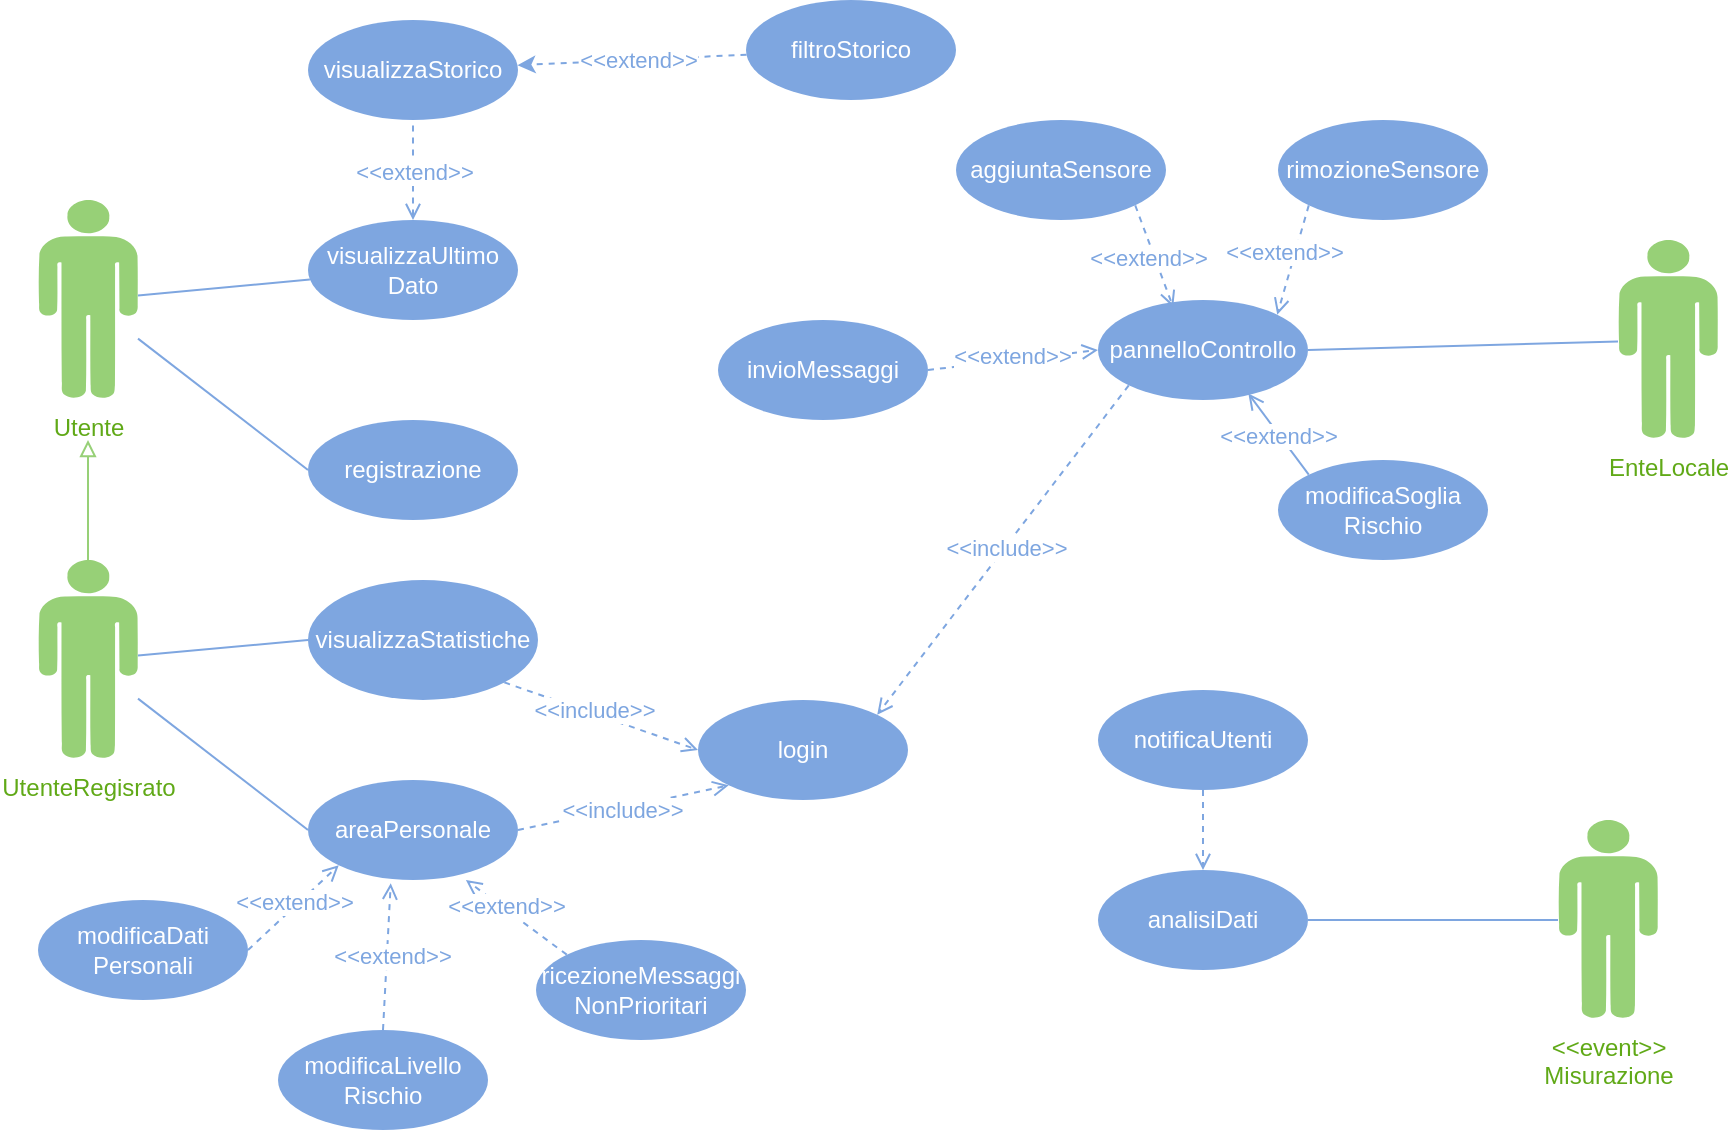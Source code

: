 <mxfile version="27.0.9">
  <diagram name="Pagina-1" id="xflLQY4jqIvOhIpabUGz">
    <mxGraphModel dx="1042" dy="722" grid="1" gridSize="10" guides="1" tooltips="1" connect="1" arrows="1" fold="1" page="1" pageScale="1" pageWidth="827" pageHeight="1169" math="0" shadow="0">
      <root>
        <mxCell id="0" />
        <mxCell id="1" parent="0" />
        <mxCell id="5S0tZLGz5VvMeQgxp51Q-30" value="" style="rounded=0;orthogonalLoop=1;jettySize=auto;html=1;startArrow=none;startFill=0;strokeColor=#7EA6E0;endArrow=none;" parent="1" source="5S0tZLGz5VvMeQgxp51Q-1" target="5S0tZLGz5VvMeQgxp51Q-10" edge="1">
          <mxGeometry relative="1" as="geometry" />
        </mxCell>
        <mxCell id="5S0tZLGz5VvMeQgxp51Q-31" style="rounded=0;orthogonalLoop=1;jettySize=auto;html=1;entryX=0;entryY=0.5;entryDx=0;entryDy=0;endArrow=none;startFill=0;strokeColor=#7EA6E0;" parent="1" source="5S0tZLGz5VvMeQgxp51Q-1" target="5S0tZLGz5VvMeQgxp51Q-13" edge="1">
          <mxGeometry relative="1" as="geometry" />
        </mxCell>
        <mxCell id="5S0tZLGz5VvMeQgxp51Q-1" value="&lt;font style=&quot;color: rgb(96, 169, 23);&quot;&gt;Utente&lt;/font&gt;" style="verticalLabelPosition=bottom;sketch=0;html=1;fillColor=#97D077;verticalAlign=top;align=center;pointerEvents=1;shape=mxgraph.cisco_safe.design.actor_2;" parent="1" vertex="1">
          <mxGeometry x="60" y="120" width="50" height="100" as="geometry" />
        </mxCell>
        <mxCell id="5S0tZLGz5VvMeQgxp51Q-39" style="rounded=0;orthogonalLoop=1;jettySize=auto;html=1;entryX=1;entryY=0.5;entryDx=0;entryDy=0;endArrow=none;startFill=0;strokeColor=#7EA6E0;" parent="1" source="5S0tZLGz5VvMeQgxp51Q-5" target="5S0tZLGz5VvMeQgxp51Q-26" edge="1">
          <mxGeometry relative="1" as="geometry" />
        </mxCell>
        <mxCell id="5S0tZLGz5VvMeQgxp51Q-5" value="&lt;font style=&quot;color: rgb(96, 169, 23);&quot;&gt;&amp;lt;&amp;lt;event&amp;gt;&amp;gt;&lt;/font&gt;&lt;div&gt;&lt;font style=&quot;color: rgb(96, 169, 23);&quot;&gt;Misurazione&lt;/font&gt;&lt;/div&gt;" style="verticalLabelPosition=bottom;sketch=0;html=1;fillColor=#97D077;verticalAlign=top;align=center;pointerEvents=1;shape=mxgraph.cisco_safe.design.actor_2;" parent="1" vertex="1">
          <mxGeometry x="820" y="430" width="50" height="100" as="geometry" />
        </mxCell>
        <mxCell id="5S0tZLGz5VvMeQgxp51Q-36" style="rounded=0;orthogonalLoop=1;jettySize=auto;html=1;entryX=0;entryY=0.5;entryDx=0;entryDy=0;endArrow=none;startFill=0;strokeColor=#7EA6E0;" parent="1" source="5S0tZLGz5VvMeQgxp51Q-7" target="5S0tZLGz5VvMeQgxp51Q-16" edge="1">
          <mxGeometry relative="1" as="geometry" />
        </mxCell>
        <mxCell id="5S0tZLGz5VvMeQgxp51Q-37" style="rounded=0;orthogonalLoop=1;jettySize=auto;html=1;entryX=0;entryY=0.5;entryDx=0;entryDy=0;endArrow=none;startFill=0;strokeColor=#7EA6E0;" parent="1" source="5S0tZLGz5VvMeQgxp51Q-7" target="5S0tZLGz5VvMeQgxp51Q-14" edge="1">
          <mxGeometry relative="1" as="geometry" />
        </mxCell>
        <mxCell id="ViLxzBqJOsgzUS6GisUL-1" style="rounded=0;orthogonalLoop=1;jettySize=auto;html=1;endArrow=block;endFill=0;strokeColor=#97D077;" edge="1" parent="1" source="5S0tZLGz5VvMeQgxp51Q-7">
          <mxGeometry relative="1" as="geometry">
            <mxPoint x="85" y="240" as="targetPoint" />
          </mxGeometry>
        </mxCell>
        <mxCell id="5S0tZLGz5VvMeQgxp51Q-7" value="&lt;font style=&quot;color: rgb(96, 169, 23);&quot;&gt;UtenteRegisrato&lt;/font&gt;" style="verticalLabelPosition=bottom;sketch=0;html=1;fillColor=#97D077;verticalAlign=top;align=center;pointerEvents=1;shape=mxgraph.cisco_safe.design.actor_2;" parent="1" vertex="1">
          <mxGeometry x="60" y="300" width="50" height="100" as="geometry" />
        </mxCell>
        <mxCell id="5S0tZLGz5VvMeQgxp51Q-38" style="rounded=0;orthogonalLoop=1;jettySize=auto;html=1;entryX=1;entryY=0.5;entryDx=0;entryDy=0;strokeColor=#7EA6E0;endArrow=none;startFill=0;" parent="1" source="5S0tZLGz5VvMeQgxp51Q-8" target="5S0tZLGz5VvMeQgxp51Q-20" edge="1">
          <mxGeometry relative="1" as="geometry" />
        </mxCell>
        <mxCell id="5S0tZLGz5VvMeQgxp51Q-8" value="&lt;font style=&quot;color: rgb(96, 169, 23);&quot;&gt;EnteLocale&lt;/font&gt;" style="verticalLabelPosition=bottom;sketch=0;html=1;fillColor=#97D077;verticalAlign=top;align=center;pointerEvents=1;shape=mxgraph.cisco_safe.design.actor_2;" parent="1" vertex="1">
          <mxGeometry x="850" y="140" width="50" height="100" as="geometry" />
        </mxCell>
        <mxCell id="5S0tZLGz5VvMeQgxp51Q-32" style="edgeStyle=orthogonalEdgeStyle;rounded=0;orthogonalLoop=1;jettySize=auto;html=1;exitX=0.5;exitY=0;exitDx=0;exitDy=0;entryX=0.5;entryY=1;entryDx=0;entryDy=0;startArrow=open;startFill=0;endArrow=none;dashed=1;strokeColor=#7EA6E0;" parent="1" source="5S0tZLGz5VvMeQgxp51Q-10" target="5S0tZLGz5VvMeQgxp51Q-11" edge="1">
          <mxGeometry relative="1" as="geometry" />
        </mxCell>
        <mxCell id="5S0tZLGz5VvMeQgxp51Q-33" value="&lt;font style=&quot;color: rgb(126, 166, 224);&quot;&gt;&amp;lt;&amp;lt;extend&amp;gt;&amp;gt;&lt;/font&gt;" style="edgeLabel;html=1;align=center;verticalAlign=middle;resizable=0;points=[];" parent="5S0tZLGz5VvMeQgxp51Q-32" vertex="1" connectable="0">
          <mxGeometry x="-0.04" y="6" relative="1" as="geometry">
            <mxPoint x="6" as="offset" />
          </mxGeometry>
        </mxCell>
        <mxCell id="5S0tZLGz5VvMeQgxp51Q-10" value="visualizzaUltimo&lt;div&gt;Dato&lt;/div&gt;" style="ellipse;whiteSpace=wrap;html=1;fillColor=#7EA6E0;strokeColor=none;fontColor=#FFFFFF;" parent="1" vertex="1">
          <mxGeometry x="195" y="130" width="105" height="50" as="geometry" />
        </mxCell>
        <mxCell id="5S0tZLGz5VvMeQgxp51Q-11" value="visualizzaStorico" style="ellipse;whiteSpace=wrap;html=1;fillColor=#7EA6E0;strokeColor=none;fontColor=#FFFFFF;" parent="1" vertex="1">
          <mxGeometry x="195" y="30" width="105" height="50" as="geometry" />
        </mxCell>
        <mxCell id="5S0tZLGz5VvMeQgxp51Q-34" style="rounded=0;orthogonalLoop=1;jettySize=auto;html=1;dashed=1;strokeColor=#7EA6E0;" parent="1" source="5S0tZLGz5VvMeQgxp51Q-12" target="5S0tZLGz5VvMeQgxp51Q-11" edge="1">
          <mxGeometry relative="1" as="geometry" />
        </mxCell>
        <mxCell id="5S0tZLGz5VvMeQgxp51Q-35" value="&lt;span style=&quot;color: rgb(126, 166, 224);&quot;&gt;&amp;lt;&amp;lt;extend&amp;gt;&amp;gt;&lt;/span&gt;" style="edgeLabel;html=1;align=center;verticalAlign=middle;resizable=0;points=[];" parent="5S0tZLGz5VvMeQgxp51Q-34" vertex="1" connectable="0">
          <mxGeometry x="-0.04" relative="1" as="geometry">
            <mxPoint as="offset" />
          </mxGeometry>
        </mxCell>
        <mxCell id="5S0tZLGz5VvMeQgxp51Q-12" value="filtroStorico" style="ellipse;whiteSpace=wrap;html=1;fillColor=#7EA6E0;strokeColor=none;fontColor=#FFFFFF;" parent="1" vertex="1">
          <mxGeometry x="414" y="20" width="105" height="50" as="geometry" />
        </mxCell>
        <mxCell id="5S0tZLGz5VvMeQgxp51Q-13" value="registrazione" style="ellipse;whiteSpace=wrap;html=1;fillColor=#7EA6E0;strokeColor=none;fontColor=#FFFFFF;" parent="1" vertex="1">
          <mxGeometry x="195" y="230" width="105" height="50" as="geometry" />
        </mxCell>
        <mxCell id="5S0tZLGz5VvMeQgxp51Q-57" style="rounded=0;orthogonalLoop=1;jettySize=auto;html=1;exitX=1;exitY=1;exitDx=0;exitDy=0;entryX=0;entryY=0.5;entryDx=0;entryDy=0;dashed=1;endArrow=open;endFill=0;strokeColor=#7EA6E0;" parent="1" source="5S0tZLGz5VvMeQgxp51Q-14" target="5S0tZLGz5VvMeQgxp51Q-15" edge="1">
          <mxGeometry relative="1" as="geometry" />
        </mxCell>
        <mxCell id="5S0tZLGz5VvMeQgxp51Q-58" value="&lt;span style=&quot;color: rgb(126, 166, 224);&quot;&gt;&amp;lt;&amp;lt;include&amp;gt;&amp;gt;&lt;/span&gt;" style="edgeLabel;html=1;align=center;verticalAlign=middle;resizable=0;points=[];" parent="5S0tZLGz5VvMeQgxp51Q-57" vertex="1" connectable="0">
          <mxGeometry x="-0.095" y="2" relative="1" as="geometry">
            <mxPoint as="offset" />
          </mxGeometry>
        </mxCell>
        <mxCell id="5S0tZLGz5VvMeQgxp51Q-14" value="visualizzaStatistiche" style="ellipse;whiteSpace=wrap;html=1;fillColor=#7EA6E0;strokeColor=none;fontColor=#FFFFFF;" parent="1" vertex="1">
          <mxGeometry x="195" y="310" width="115" height="60" as="geometry" />
        </mxCell>
        <mxCell id="5S0tZLGz5VvMeQgxp51Q-15" value="login" style="ellipse;whiteSpace=wrap;html=1;fillColor=#7EA6E0;strokeColor=none;fontColor=#FFFFFF;" parent="1" vertex="1">
          <mxGeometry x="390" y="370" width="105" height="50" as="geometry" />
        </mxCell>
        <mxCell id="5S0tZLGz5VvMeQgxp51Q-55" style="rounded=0;orthogonalLoop=1;jettySize=auto;html=1;exitX=1;exitY=0.5;exitDx=0;exitDy=0;entryX=0;entryY=1;entryDx=0;entryDy=0;endArrow=open;endFill=0;dashed=1;strokeColor=#7EA6E0;" parent="1" source="5S0tZLGz5VvMeQgxp51Q-16" target="5S0tZLGz5VvMeQgxp51Q-15" edge="1">
          <mxGeometry relative="1" as="geometry" />
        </mxCell>
        <mxCell id="5S0tZLGz5VvMeQgxp51Q-56" value="&lt;font style=&quot;color: rgb(126, 166, 224);&quot;&gt;&amp;lt;&amp;lt;include&amp;gt;&amp;gt;&lt;/font&gt;" style="edgeLabel;html=1;align=center;verticalAlign=middle;resizable=0;points=[];" parent="5S0tZLGz5VvMeQgxp51Q-55" vertex="1" connectable="0">
          <mxGeometry x="-0.012" y="-1" relative="1" as="geometry">
            <mxPoint as="offset" />
          </mxGeometry>
        </mxCell>
        <mxCell id="5S0tZLGz5VvMeQgxp51Q-16" value="areaPersonale" style="ellipse;whiteSpace=wrap;html=1;fillColor=#7EA6E0;strokeColor=none;fontColor=#FFFFFF;" parent="1" vertex="1">
          <mxGeometry x="195" y="410" width="105" height="50" as="geometry" />
        </mxCell>
        <mxCell id="5S0tZLGz5VvMeQgxp51Q-49" style="rounded=0;orthogonalLoop=1;jettySize=auto;html=1;exitX=1;exitY=0.5;exitDx=0;exitDy=0;entryX=0;entryY=1;entryDx=0;entryDy=0;dashed=1;endArrow=open;endFill=0;strokeColor=#7EA6E0;" parent="1" source="5S0tZLGz5VvMeQgxp51Q-17" target="5S0tZLGz5VvMeQgxp51Q-16" edge="1">
          <mxGeometry relative="1" as="geometry" />
        </mxCell>
        <mxCell id="5S0tZLGz5VvMeQgxp51Q-52" value="&lt;span style=&quot;color: rgb(126, 166, 224);&quot;&gt;&amp;lt;&amp;lt;extend&amp;gt;&amp;gt;&lt;/span&gt;" style="edgeLabel;html=1;align=center;verticalAlign=middle;resizable=0;points=[];" parent="5S0tZLGz5VvMeQgxp51Q-49" vertex="1" connectable="0">
          <mxGeometry x="0.059" y="2" relative="1" as="geometry">
            <mxPoint as="offset" />
          </mxGeometry>
        </mxCell>
        <mxCell id="5S0tZLGz5VvMeQgxp51Q-17" value="modificaDati&lt;div&gt;Personali&lt;/div&gt;" style="ellipse;whiteSpace=wrap;html=1;fillColor=#7EA6E0;strokeColor=none;fontColor=#FFFFFF;" parent="1" vertex="1">
          <mxGeometry x="60" y="470" width="105" height="50" as="geometry" />
        </mxCell>
        <mxCell id="5S0tZLGz5VvMeQgxp51Q-18" value="modificaLivello&lt;div&gt;Rischio&lt;/div&gt;" style="ellipse;whiteSpace=wrap;html=1;fillColor=#7EA6E0;strokeColor=none;fontColor=#FFFFFF;" parent="1" vertex="1">
          <mxGeometry x="180" y="535" width="105" height="50" as="geometry" />
        </mxCell>
        <mxCell id="5S0tZLGz5VvMeQgxp51Q-19" value="ricezioneMessaggi&lt;div&gt;NonPrioritari&lt;/div&gt;" style="ellipse;whiteSpace=wrap;html=1;fillColor=#7EA6E0;strokeColor=none;fontColor=#FFFFFF;" parent="1" vertex="1">
          <mxGeometry x="309" y="490" width="105" height="50" as="geometry" />
        </mxCell>
        <mxCell id="5S0tZLGz5VvMeQgxp51Q-59" style="rounded=0;orthogonalLoop=1;jettySize=auto;html=1;exitX=0;exitY=1;exitDx=0;exitDy=0;entryX=1;entryY=0;entryDx=0;entryDy=0;dashed=1;endArrow=open;endFill=0;strokeColor=#7EA6E0;" parent="1" source="5S0tZLGz5VvMeQgxp51Q-20" target="5S0tZLGz5VvMeQgxp51Q-15" edge="1">
          <mxGeometry relative="1" as="geometry" />
        </mxCell>
        <mxCell id="5S0tZLGz5VvMeQgxp51Q-60" value="&lt;span style=&quot;color: rgb(126, 166, 224);&quot;&gt;&amp;lt;&amp;lt;include&amp;gt;&amp;gt;&lt;/span&gt;" style="edgeLabel;html=1;align=center;verticalAlign=middle;resizable=0;points=[];" parent="5S0tZLGz5VvMeQgxp51Q-59" vertex="1" connectable="0">
          <mxGeometry x="-0.014" relative="1" as="geometry">
            <mxPoint as="offset" />
          </mxGeometry>
        </mxCell>
        <mxCell id="5S0tZLGz5VvMeQgxp51Q-20" value="pannelloControllo" style="ellipse;whiteSpace=wrap;html=1;fillColor=#7EA6E0;strokeColor=none;fontColor=#FFFFFF;" parent="1" vertex="1">
          <mxGeometry x="590" y="170" width="105" height="50" as="geometry" />
        </mxCell>
        <mxCell id="5S0tZLGz5VvMeQgxp51Q-21" value="aggiuntaSensore" style="ellipse;whiteSpace=wrap;html=1;fillColor=#7EA6E0;strokeColor=none;fontColor=#FFFFFF;" parent="1" vertex="1">
          <mxGeometry x="519" y="80" width="105" height="50" as="geometry" />
        </mxCell>
        <mxCell id="5S0tZLGz5VvMeQgxp51Q-42" style="rounded=0;orthogonalLoop=1;jettySize=auto;html=1;exitX=0;exitY=1;exitDx=0;exitDy=0;entryX=1;entryY=0;entryDx=0;entryDy=0;endArrow=open;endFill=0;dashed=1;strokeColor=#7EA6E0;" parent="1" source="5S0tZLGz5VvMeQgxp51Q-22" target="5S0tZLGz5VvMeQgxp51Q-20" edge="1">
          <mxGeometry relative="1" as="geometry" />
        </mxCell>
        <mxCell id="5S0tZLGz5VvMeQgxp51Q-43" value="&lt;span style=&quot;color: rgb(126, 166, 224);&quot;&gt;&amp;lt;&amp;lt;extend&amp;gt;&amp;gt;&lt;/span&gt;" style="edgeLabel;html=1;align=center;verticalAlign=middle;resizable=0;points=[];" parent="5S0tZLGz5VvMeQgxp51Q-42" vertex="1" connectable="0">
          <mxGeometry x="-0.086" y="-6" relative="1" as="geometry">
            <mxPoint as="offset" />
          </mxGeometry>
        </mxCell>
        <mxCell id="5S0tZLGz5VvMeQgxp51Q-22" value="rimozioneSensore" style="ellipse;whiteSpace=wrap;html=1;fillColor=#7EA6E0;strokeColor=none;fontColor=#FFFFFF;" parent="1" vertex="1">
          <mxGeometry x="680" y="80" width="105" height="50" as="geometry" />
        </mxCell>
        <mxCell id="5S0tZLGz5VvMeQgxp51Q-23" value="modificaSoglia&lt;div&gt;Rischio&lt;/div&gt;" style="ellipse;whiteSpace=wrap;html=1;fillColor=#7EA6E0;strokeColor=none;fontColor=#FFFFFF;" parent="1" vertex="1">
          <mxGeometry x="680" y="250" width="105" height="50" as="geometry" />
        </mxCell>
        <mxCell id="5S0tZLGz5VvMeQgxp51Q-46" style="rounded=0;orthogonalLoop=1;jettySize=auto;html=1;exitX=1;exitY=0.5;exitDx=0;exitDy=0;entryX=0;entryY=0.5;entryDx=0;entryDy=0;dashed=1;endArrow=open;endFill=0;strokeColor=#7EA6E0;" parent="1" source="5S0tZLGz5VvMeQgxp51Q-24" target="5S0tZLGz5VvMeQgxp51Q-20" edge="1">
          <mxGeometry relative="1" as="geometry" />
        </mxCell>
        <mxCell id="5S0tZLGz5VvMeQgxp51Q-47" value="&lt;span style=&quot;color: rgb(126, 166, 224);&quot;&gt;&amp;lt;&amp;lt;extend&amp;gt;&amp;gt;&lt;/span&gt;" style="edgeLabel;html=1;align=center;verticalAlign=middle;resizable=0;points=[];" parent="5S0tZLGz5VvMeQgxp51Q-46" vertex="1" connectable="0">
          <mxGeometry x="-0.015" y="2" relative="1" as="geometry">
            <mxPoint as="offset" />
          </mxGeometry>
        </mxCell>
        <mxCell id="5S0tZLGz5VvMeQgxp51Q-24" value="invioMessaggi" style="ellipse;whiteSpace=wrap;html=1;fillColor=#7EA6E0;strokeColor=none;fontColor=#FFFFFF;" parent="1" vertex="1">
          <mxGeometry x="400" y="180" width="105" height="50" as="geometry" />
        </mxCell>
        <mxCell id="5S0tZLGz5VvMeQgxp51Q-48" style="rounded=0;orthogonalLoop=1;jettySize=auto;html=1;exitX=0.5;exitY=1;exitDx=0;exitDy=0;dashed=1;endArrow=open;endFill=0;strokeColor=#7EA6E0;" parent="1" source="5S0tZLGz5VvMeQgxp51Q-25" target="5S0tZLGz5VvMeQgxp51Q-26" edge="1">
          <mxGeometry relative="1" as="geometry" />
        </mxCell>
        <mxCell id="5S0tZLGz5VvMeQgxp51Q-25" value="notificaUtenti" style="ellipse;whiteSpace=wrap;html=1;fillColor=#7EA6E0;strokeColor=none;fontColor=#FFFFFF;" parent="1" vertex="1">
          <mxGeometry x="590" y="365" width="105" height="50" as="geometry" />
        </mxCell>
        <mxCell id="5S0tZLGz5VvMeQgxp51Q-26" value="analisiDati" style="ellipse;whiteSpace=wrap;html=1;fillColor=#7EA6E0;strokeColor=none;fontColor=#FFFFFF;" parent="1" vertex="1">
          <mxGeometry x="590" y="455" width="105" height="50" as="geometry" />
        </mxCell>
        <mxCell id="5S0tZLGz5VvMeQgxp51Q-40" style="rounded=0;orthogonalLoop=1;jettySize=auto;html=1;exitX=1;exitY=1;exitDx=0;exitDy=0;entryX=0.358;entryY=0.072;entryDx=0;entryDy=0;entryPerimeter=0;endArrow=open;endFill=0;strokeColor=#7EA6E0;dashed=1;" parent="1" source="5S0tZLGz5VvMeQgxp51Q-21" target="5S0tZLGz5VvMeQgxp51Q-20" edge="1">
          <mxGeometry relative="1" as="geometry" />
        </mxCell>
        <mxCell id="5S0tZLGz5VvMeQgxp51Q-41" value="&lt;span style=&quot;color: rgb(126, 166, 224);&quot;&gt;&amp;lt;&amp;lt;extend&amp;gt;&amp;gt;&lt;/span&gt;" style="edgeLabel;html=1;align=center;verticalAlign=middle;resizable=0;points=[];" parent="5S0tZLGz5VvMeQgxp51Q-40" vertex="1" connectable="0">
          <mxGeometry x="-0.003" y="-3" relative="1" as="geometry">
            <mxPoint as="offset" />
          </mxGeometry>
        </mxCell>
        <mxCell id="5S0tZLGz5VvMeQgxp51Q-44" style="rounded=0;orthogonalLoop=1;jettySize=auto;html=1;exitX=0;exitY=0;exitDx=0;exitDy=0;entryX=0.716;entryY=0.936;entryDx=0;entryDy=0;entryPerimeter=0;endArrow=open;endFill=0;strokeColor=#7EA6E0;" parent="1" source="5S0tZLGz5VvMeQgxp51Q-23" target="5S0tZLGz5VvMeQgxp51Q-20" edge="1">
          <mxGeometry relative="1" as="geometry" />
        </mxCell>
        <mxCell id="5S0tZLGz5VvMeQgxp51Q-45" value="&lt;span style=&quot;color: rgb(126, 166, 224);&quot;&gt;&amp;lt;&amp;lt;extend&amp;gt;&amp;gt;&lt;/span&gt;" style="edgeLabel;html=1;align=center;verticalAlign=middle;resizable=0;points=[];" parent="5S0tZLGz5VvMeQgxp51Q-44" vertex="1" connectable="0">
          <mxGeometry x="-0.013" y="1" relative="1" as="geometry">
            <mxPoint as="offset" />
          </mxGeometry>
        </mxCell>
        <mxCell id="5S0tZLGz5VvMeQgxp51Q-50" style="rounded=0;orthogonalLoop=1;jettySize=auto;html=1;exitX=0.5;exitY=0;exitDx=0;exitDy=0;entryX=0.394;entryY=1.032;entryDx=0;entryDy=0;entryPerimeter=0;endArrow=open;endFill=0;dashed=1;strokeColor=#7EA6E0;" parent="1" source="5S0tZLGz5VvMeQgxp51Q-18" target="5S0tZLGz5VvMeQgxp51Q-16" edge="1">
          <mxGeometry relative="1" as="geometry" />
        </mxCell>
        <mxCell id="5S0tZLGz5VvMeQgxp51Q-53" value="&lt;span style=&quot;color: rgb(126, 166, 224);&quot;&gt;&amp;lt;&amp;lt;extend&amp;gt;&amp;gt;&lt;/span&gt;" style="edgeLabel;html=1;align=center;verticalAlign=middle;resizable=0;points=[];" parent="5S0tZLGz5VvMeQgxp51Q-50" vertex="1" connectable="0">
          <mxGeometry x="0.011" y="-2" relative="1" as="geometry">
            <mxPoint as="offset" />
          </mxGeometry>
        </mxCell>
        <mxCell id="5S0tZLGz5VvMeQgxp51Q-51" style="rounded=0;orthogonalLoop=1;jettySize=auto;html=1;exitX=0;exitY=0;exitDx=0;exitDy=0;entryX=0.752;entryY=1;entryDx=0;entryDy=0;entryPerimeter=0;endArrow=open;endFill=0;dashed=1;strokeColor=#7EA6E0;" parent="1" source="5S0tZLGz5VvMeQgxp51Q-19" target="5S0tZLGz5VvMeQgxp51Q-16" edge="1">
          <mxGeometry relative="1" as="geometry" />
        </mxCell>
        <mxCell id="5S0tZLGz5VvMeQgxp51Q-54" value="&lt;span style=&quot;color: rgb(126, 166, 224);&quot;&gt;&amp;lt;&amp;lt;extend&amp;gt;&amp;gt;&lt;/span&gt;" style="edgeLabel;html=1;align=center;verticalAlign=middle;resizable=0;points=[];" parent="5S0tZLGz5VvMeQgxp51Q-51" vertex="1" connectable="0">
          <mxGeometry x="0.226" y="-2" relative="1" as="geometry">
            <mxPoint x="-1" as="offset" />
          </mxGeometry>
        </mxCell>
      </root>
    </mxGraphModel>
  </diagram>
</mxfile>
